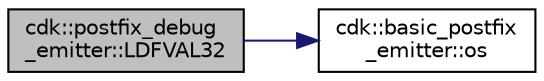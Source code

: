 digraph "cdk::postfix_debug_emitter::LDFVAL32"
{
 // INTERACTIVE_SVG=YES
 // LATEX_PDF_SIZE
  edge [fontname="Helvetica",fontsize="10",labelfontname="Helvetica",labelfontsize="10"];
  node [fontname="Helvetica",fontsize="10",shape=record];
  rankdir="LR";
  Node1 [label="cdk::postfix_debug\l_emitter::LDFVAL32",height=0.2,width=0.4,color="black", fillcolor="grey75", style="filled", fontcolor="black",tooltip=" "];
  Node1 -> Node2 [color="midnightblue",fontsize="10",style="solid",fontname="Helvetica"];
  Node2 [label="cdk::basic_postfix\l_emitter::os",height=0.2,width=0.4,color="black", fillcolor="white", style="filled",URL="$classcdk_1_1basic__postfix__emitter.html#a34b69125c2b35e846461de6328894166",tooltip=" "];
}
